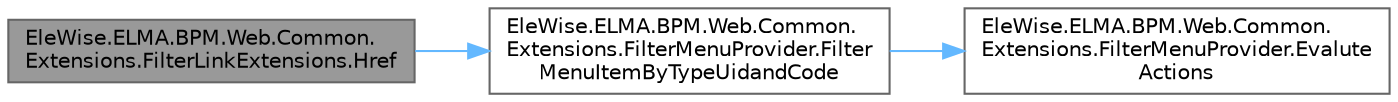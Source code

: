 digraph "EleWise.ELMA.BPM.Web.Common.Extensions.FilterLinkExtensions.Href"
{
 // LATEX_PDF_SIZE
  bgcolor="transparent";
  edge [fontname=Helvetica,fontsize=10,labelfontname=Helvetica,labelfontsize=10];
  node [fontname=Helvetica,fontsize=10,shape=box,height=0.2,width=0.4];
  rankdir="LR";
  Node1 [id="Node000001",label="EleWise.ELMA.BPM.Web.Common.\lExtensions.FilterLinkExtensions.Href",height=0.2,width=0.4,color="gray40", fillcolor="grey60", style="filled", fontcolor="black",tooltip="Готовая ссылка"];
  Node1 -> Node2 [id="edge1_Node000001_Node000002",color="steelblue1",style="solid",tooltip=" "];
  Node2 [id="Node000002",label="EleWise.ELMA.BPM.Web.Common.\lExtensions.FilterMenuProvider.Filter\lMenuItemByTypeUidandCode",height=0.2,width=0.4,color="grey40", fillcolor="white", style="filled",URL="$class_ele_wise_1_1_e_l_m_a_1_1_b_p_m_1_1_web_1_1_common_1_1_extensions_1_1_filter_menu_provider.html#a6d7f67c4bd5e5a3eed0e2378a42dccb9",tooltip=" "];
  Node2 -> Node3 [id="edge2_Node000002_Node000003",color="steelblue1",style="solid",tooltip=" "];
  Node3 [id="Node000003",label="EleWise.ELMA.BPM.Web.Common.\lExtensions.FilterMenuProvider.Evalute\lActions",height=0.2,width=0.4,color="grey40", fillcolor="white", style="filled",URL="$class_ele_wise_1_1_e_l_m_a_1_1_b_p_m_1_1_web_1_1_common_1_1_extensions_1_1_filter_menu_provider.html#ae050d330c29b3709a67196bafdf8bd39",tooltip=" "];
}
